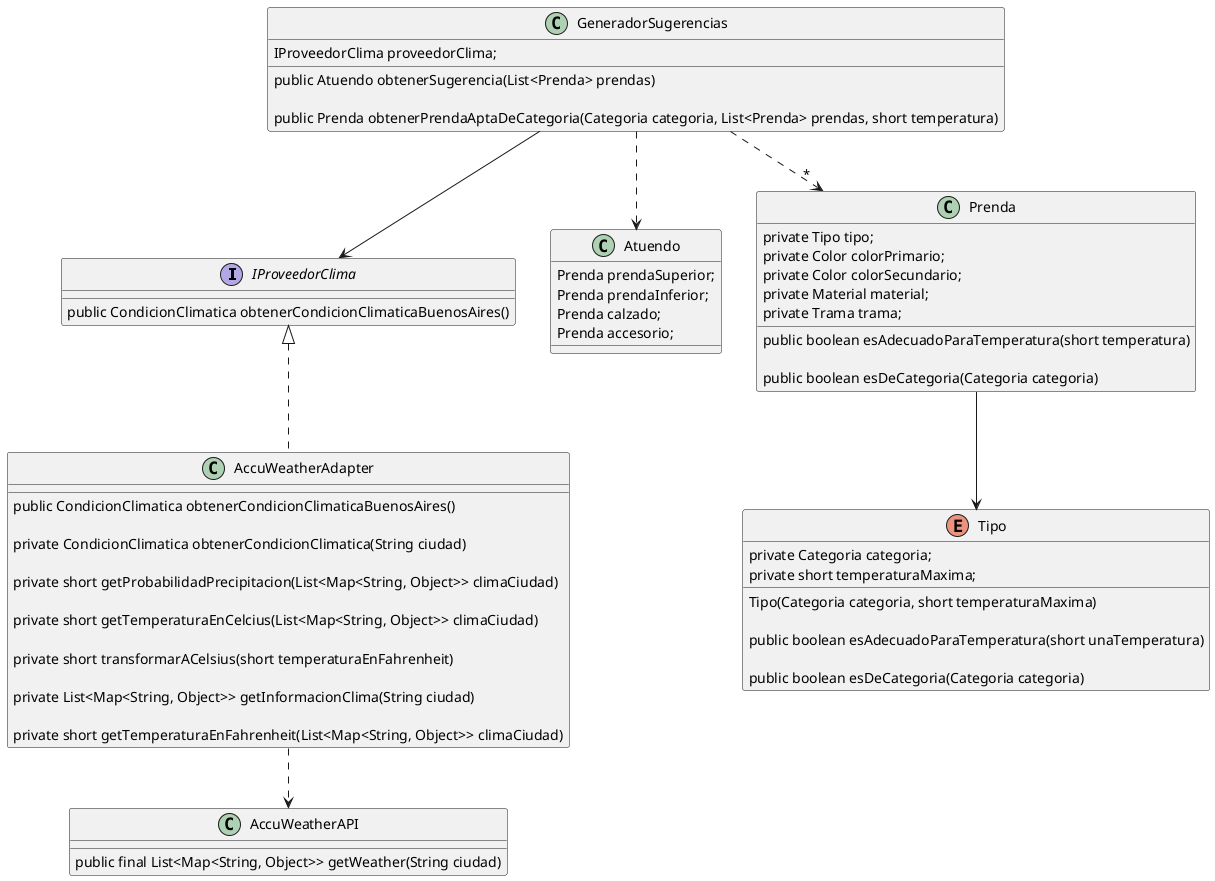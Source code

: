 @startuml
interface IProveedorClima {
    public CondicionClimatica obtenerCondicionClimaticaBuenosAires()
}



class AccuWeatherAdapter implements IProveedorClima{

    public CondicionClimatica obtenerCondicionClimaticaBuenosAires()

    private CondicionClimatica obtenerCondicionClimatica(String ciudad)

    private short getProbabilidadPrecipitacion(List<Map<String, Object>> climaCiudad)

    private short getTemperaturaEnCelcius(List<Map<String, Object>> climaCiudad)

    private short transformarACelsius(short temperaturaEnFahrenheit)

    private List<Map<String, Object>> getInformacionClima(String ciudad)

    private short getTemperaturaEnFahrenheit(List<Map<String, Object>> climaCiudad)
}


class AccuWeatherAPI {

    public final List<Map<String, Object>> getWeather(String ciudad) 
}



class GeneradorSugerencias {
    IProveedorClima proveedorClima;

    public Atuendo obtenerSugerencia(List<Prenda> prendas)

    public Prenda obtenerPrendaAptaDeCategoria(Categoria categoria, List<Prenda> prendas, short temperatura)
}


class Atuendo {
    Prenda prendaSuperior;
    Prenda prendaInferior;
    Prenda calzado;
    Prenda accesorio;
}


class Prenda {
	private Tipo tipo;
	private Color colorPrimario;
	private Color colorSecundario;
	private Material material;
	private Trama trama;

	public boolean esAdecuadoParaTemperatura(short temperatura)

	public boolean esDeCategoria(Categoria categoria)
}

enum Tipo {

	private Categoria categoria;
	private short temperaturaMaxima;

	Tipo(Categoria categoria, short temperaturaMaxima)

	public boolean esAdecuadoParaTemperatura(short unaTemperatura)

	public boolean esDeCategoria(Categoria categoria)
}




Prenda --> Tipo

GeneradorSugerencias..>"*" Prenda

GeneradorSugerencias ..> Atuendo

GeneradorSugerencias--> IProveedorClima

AccuWeatherAdapter..>AccuWeatherAPI
@enduml
